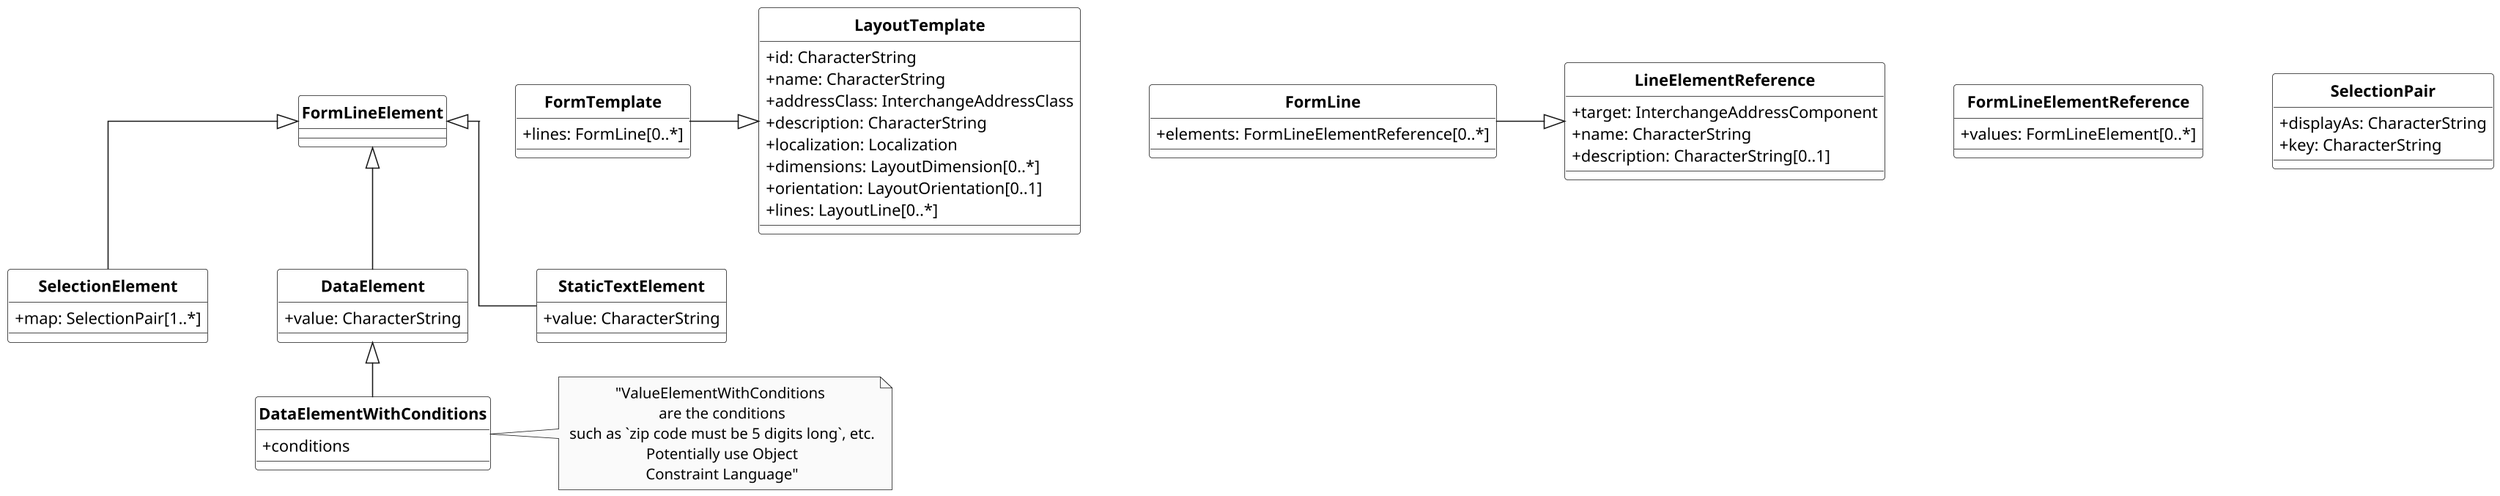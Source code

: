 @startuml FormTemplate
/'
Diagram:        FormTemplate
DateCreate:     03/05/2019
Description:

Hystory of changes:
> DD/MM/YYYY
    -
    -
'/

'******* CONFIGURATION ************************************************
skinparam classAttributeIconSize 0
skinparam Dpi 150
skinparam Monochrome true
skinparam LineType ortho
skinparam nodesep 60
skinparam ranksep 30
hide circle
/' skinparam CircledCharacterRadius 0 '/
/' skinparam CircledCharacterFontSize 0 '/
skinparam Default {
TextAlignment center
FontName Helvetica
}
skinparam Class {
AttributeIconSize 0
BackgroundColor White
FontStyle bold
StereotypeFontSize 10
}
skinparam Rectangle {
BackgroundColor White
FontStyle bold
FontSize 11
StereotypeFontSize 10
}
skinparam Object {
BackgroundColor White
FontStyle bold
FontSize 11
StereotypeFontSize 10
}

skinparam Entity {
StereotypeFontSize 10
}

'******* CLASS DEFINITION *********************************************
class FormTemplate {
    +lines: FormLine[0..*]
}

class LayoutTemplate{
    +id: CharacterString
    +name: CharacterString
    +addressClass: InterchangeAddressClass
    +description: CharacterString
    +localization: Localization
    +dimensions: LayoutDimension[0..*]
    +orientation: LayoutOrientation[0..1]
    +lines: LayoutLine[0..*]
}

class FormLine{
    +elements: FormLineElementReference[0..*]
}

class LineElementReference{
    +target: InterchangeAddressComponent
    +name: CharacterString
    +description: CharacterString[0..1]
}

class FormLineElementReference{
    +values: FormLineElement[0..*]
}

class FormLineElement{

}

class SelectionPair{
    +displayAs: CharacterString
    +key: CharacterString
}

class SelectionElement{
    +map: SelectionPair[1..*]
}

class DataElement{
    +value: CharacterString
}

class StaticTextElement{
    +value: CharacterString
}

class DataElementWithConditions{
    +conditions
}


'******* NOTES ********************************************************
note right of DataElementWithConditions: "ValueElementWithConditions\n are the conditions\n such as `zip code must be 5 digits long`, etc.\n Potentially use Object\n Constraint Language"

'******* CLASS RELATIONS **********************************************
LayoutTemplate <|-left- FormTemplate
StaticTextElement -up-|> FormLineElement
SelectionElement -up-|> FormLineElement
DataElement -up-|> FormLineElement
DataElement <|-- DataElementWithConditions
FormLine -right-|> LineElementReference

@enduml